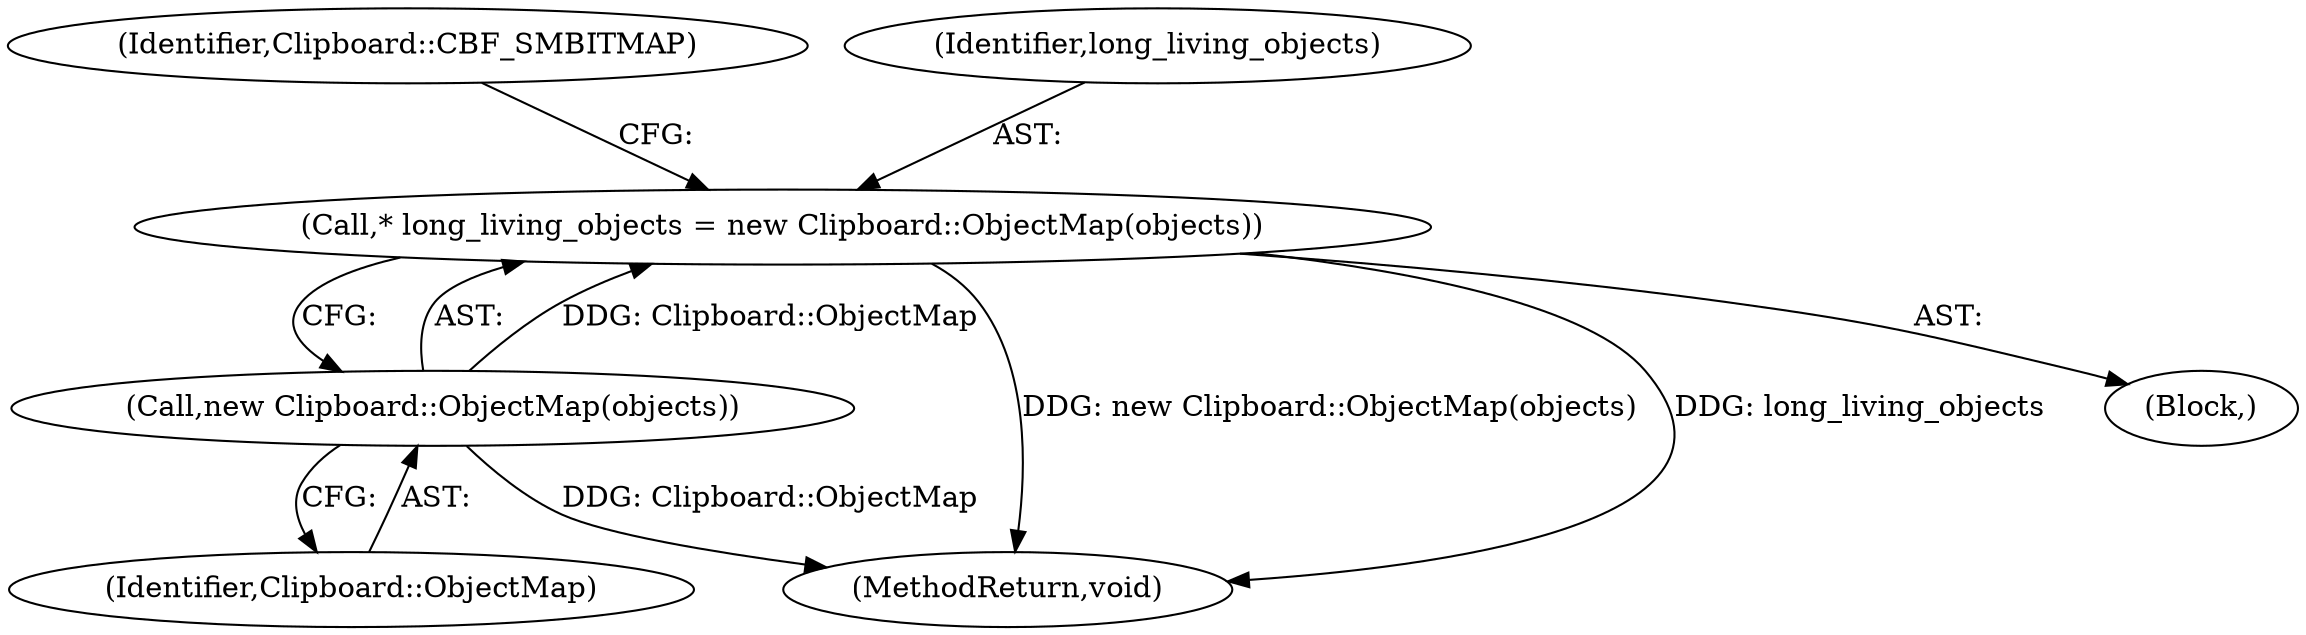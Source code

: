 digraph "0_Chrome_7473b624aff7e1db5b22d7a856d1f21509fa04bc@pointer" {
"1000106" [label="(Call,* long_living_objects = new Clipboard::ObjectMap(objects))"];
"1000108" [label="(Call,new Clipboard::ObjectMap(objects))"];
"1000109" [label="(Identifier,Clipboard::ObjectMap)"];
"1000108" [label="(Call,new Clipboard::ObjectMap(objects))"];
"1000111" [label="(Identifier,Clipboard::CBF_SMBITMAP)"];
"1000117" [label="(MethodReturn,void)"];
"1000104" [label="(Block,)"];
"1000106" [label="(Call,* long_living_objects = new Clipboard::ObjectMap(objects))"];
"1000107" [label="(Identifier,long_living_objects)"];
"1000106" -> "1000104"  [label="AST: "];
"1000106" -> "1000108"  [label="CFG: "];
"1000107" -> "1000106"  [label="AST: "];
"1000108" -> "1000106"  [label="AST: "];
"1000111" -> "1000106"  [label="CFG: "];
"1000106" -> "1000117"  [label="DDG: new Clipboard::ObjectMap(objects)"];
"1000106" -> "1000117"  [label="DDG: long_living_objects"];
"1000108" -> "1000106"  [label="DDG: Clipboard::ObjectMap"];
"1000108" -> "1000109"  [label="CFG: "];
"1000109" -> "1000108"  [label="AST: "];
"1000108" -> "1000117"  [label="DDG: Clipboard::ObjectMap"];
}
